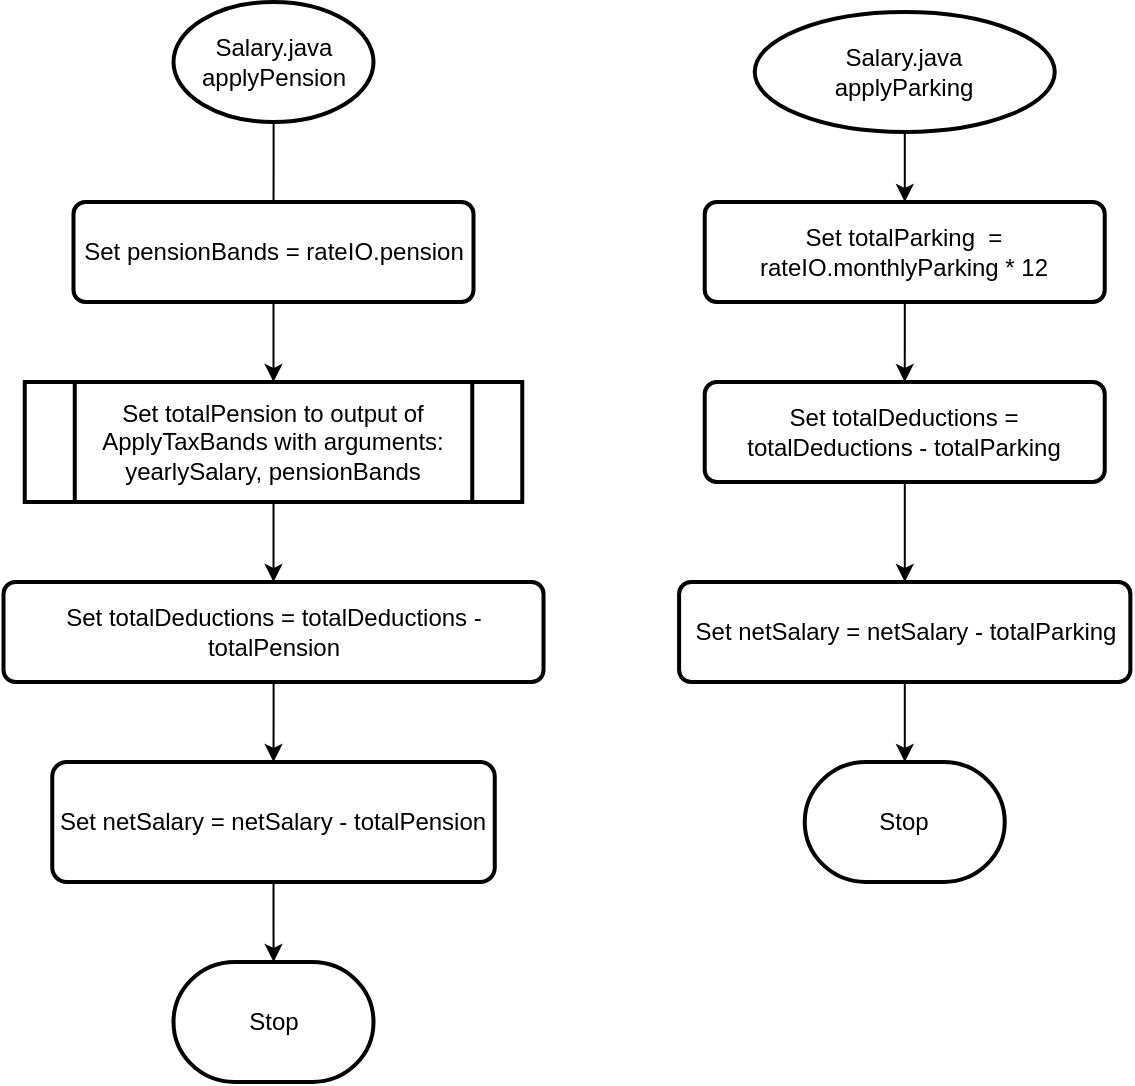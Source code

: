 <mxfile version="22.1.5" type="device">
  <diagram id="C5RBs43oDa-KdzZeNtuy" name="Page-1">
    <mxGraphModel dx="2440" dy="1344" grid="1" gridSize="10" guides="1" tooltips="1" connect="1" arrows="1" fold="1" page="1" pageScale="1" pageWidth="827" pageHeight="1169" math="0" shadow="0">
      <root>
        <mxCell id="WIyWlLk6GJQsqaUBKTNV-0" />
        <mxCell id="WIyWlLk6GJQsqaUBKTNV-1" parent="WIyWlLk6GJQsqaUBKTNV-0" />
        <mxCell id="NMCbXyKGvZApDvs_OIJ3-25" value="" style="edgeStyle=orthogonalEdgeStyle;rounded=0;orthogonalLoop=1;jettySize=auto;html=1;" edge="1" parent="WIyWlLk6GJQsqaUBKTNV-1" source="NMCbXyKGvZApDvs_OIJ3-26">
          <mxGeometry relative="1" as="geometry">
            <mxPoint x="148.75" y="140" as="targetPoint" />
          </mxGeometry>
        </mxCell>
        <mxCell id="NMCbXyKGvZApDvs_OIJ3-26" value="Salary.java&lt;br&gt;applyPension" style="strokeWidth=2;html=1;shape=mxgraph.flowchart.start_1;whiteSpace=wrap;" vertex="1" parent="WIyWlLk6GJQsqaUBKTNV-1">
          <mxGeometry x="98.75" y="30" width="100" height="60" as="geometry" />
        </mxCell>
        <mxCell id="NMCbXyKGvZApDvs_OIJ3-27" value="" style="edgeStyle=orthogonalEdgeStyle;rounded=0;orthogonalLoop=1;jettySize=auto;html=1;" edge="1" parent="WIyWlLk6GJQsqaUBKTNV-1" source="NMCbXyKGvZApDvs_OIJ3-28" target="NMCbXyKGvZApDvs_OIJ3-41">
          <mxGeometry relative="1" as="geometry" />
        </mxCell>
        <mxCell id="NMCbXyKGvZApDvs_OIJ3-28" value="Salary.java&lt;br&gt;applyParking" style="strokeWidth=2;html=1;shape=mxgraph.flowchart.start_1;whiteSpace=wrap;" vertex="1" parent="WIyWlLk6GJQsqaUBKTNV-1">
          <mxGeometry x="389.37" y="35" width="150" height="60" as="geometry" />
        </mxCell>
        <mxCell id="NMCbXyKGvZApDvs_OIJ3-29" value="" style="edgeStyle=orthogonalEdgeStyle;rounded=0;orthogonalLoop=1;jettySize=auto;html=1;" edge="1" parent="WIyWlLk6GJQsqaUBKTNV-1" source="NMCbXyKGvZApDvs_OIJ3-30" target="NMCbXyKGvZApDvs_OIJ3-34">
          <mxGeometry relative="1" as="geometry" />
        </mxCell>
        <mxCell id="NMCbXyKGvZApDvs_OIJ3-30" value="Set totalPension to output of ApplyTaxBands with arguments:&lt;div&gt;yearlySalary, pensionBands&lt;br&gt;&lt;/div&gt;" style="shape=process;whiteSpace=wrap;html=1;backgroundOutline=1;strokeWidth=2;" vertex="1" parent="WIyWlLk6GJQsqaUBKTNV-1">
          <mxGeometry x="24.38" y="220" width="248.75" height="60" as="geometry" />
        </mxCell>
        <mxCell id="NMCbXyKGvZApDvs_OIJ3-31" value="" style="edgeStyle=orthogonalEdgeStyle;rounded=0;orthogonalLoop=1;jettySize=auto;html=1;" edge="1" parent="WIyWlLk6GJQsqaUBKTNV-1" source="NMCbXyKGvZApDvs_OIJ3-32" target="NMCbXyKGvZApDvs_OIJ3-30">
          <mxGeometry relative="1" as="geometry" />
        </mxCell>
        <mxCell id="NMCbXyKGvZApDvs_OIJ3-32" value="Set pensionBands = rateIO.pension" style="whiteSpace=wrap;html=1;strokeWidth=2;rounded=1;arcSize=12;" vertex="1" parent="WIyWlLk6GJQsqaUBKTNV-1">
          <mxGeometry x="48.75" y="130" width="200" height="50" as="geometry" />
        </mxCell>
        <mxCell id="NMCbXyKGvZApDvs_OIJ3-33" value="" style="edgeStyle=orthogonalEdgeStyle;rounded=0;orthogonalLoop=1;jettySize=auto;html=1;" edge="1" parent="WIyWlLk6GJQsqaUBKTNV-1" source="NMCbXyKGvZApDvs_OIJ3-34" target="NMCbXyKGvZApDvs_OIJ3-36">
          <mxGeometry relative="1" as="geometry" />
        </mxCell>
        <mxCell id="NMCbXyKGvZApDvs_OIJ3-34" value="Set totalDeductions = totalDeductions - totalPension" style="whiteSpace=wrap;html=1;strokeWidth=2;rounded=1;arcSize=12;" vertex="1" parent="WIyWlLk6GJQsqaUBKTNV-1">
          <mxGeometry x="13.76" y="320" width="270" height="50" as="geometry" />
        </mxCell>
        <mxCell id="NMCbXyKGvZApDvs_OIJ3-35" value="" style="edgeStyle=orthogonalEdgeStyle;rounded=0;orthogonalLoop=1;jettySize=auto;html=1;" edge="1" parent="WIyWlLk6GJQsqaUBKTNV-1" source="NMCbXyKGvZApDvs_OIJ3-36" target="NMCbXyKGvZApDvs_OIJ3-37">
          <mxGeometry relative="1" as="geometry" />
        </mxCell>
        <mxCell id="NMCbXyKGvZApDvs_OIJ3-36" value="Set netSalary = netSalary - totalPension" style="whiteSpace=wrap;html=1;strokeWidth=2;rounded=1;arcSize=12;" vertex="1" parent="WIyWlLk6GJQsqaUBKTNV-1">
          <mxGeometry x="38.13" y="410" width="221.25" height="60" as="geometry" />
        </mxCell>
        <mxCell id="NMCbXyKGvZApDvs_OIJ3-37" value="Stop" style="strokeWidth=2;html=1;shape=mxgraph.flowchart.terminator;whiteSpace=wrap;" vertex="1" parent="WIyWlLk6GJQsqaUBKTNV-1">
          <mxGeometry x="98.75" y="510" width="100" height="60" as="geometry" />
        </mxCell>
        <mxCell id="NMCbXyKGvZApDvs_OIJ3-40" value="" style="edgeStyle=orthogonalEdgeStyle;rounded=0;orthogonalLoop=1;jettySize=auto;html=1;" edge="1" parent="WIyWlLk6GJQsqaUBKTNV-1" source="NMCbXyKGvZApDvs_OIJ3-41">
          <mxGeometry relative="1" as="geometry">
            <mxPoint x="464.37" y="220" as="targetPoint" />
          </mxGeometry>
        </mxCell>
        <mxCell id="NMCbXyKGvZApDvs_OIJ3-41" value="Set totalParking&amp;nbsp; = rateIO.monthlyParking * 12" style="whiteSpace=wrap;html=1;strokeWidth=2;rounded=1;arcSize=12;" vertex="1" parent="WIyWlLk6GJQsqaUBKTNV-1">
          <mxGeometry x="364.37" y="130" width="200" height="50" as="geometry" />
        </mxCell>
        <mxCell id="NMCbXyKGvZApDvs_OIJ3-42" value="" style="edgeStyle=orthogonalEdgeStyle;rounded=0;orthogonalLoop=1;jettySize=auto;html=1;" edge="1" parent="WIyWlLk6GJQsqaUBKTNV-1" source="NMCbXyKGvZApDvs_OIJ3-43" target="NMCbXyKGvZApDvs_OIJ3-45">
          <mxGeometry relative="1" as="geometry" />
        </mxCell>
        <mxCell id="NMCbXyKGvZApDvs_OIJ3-43" value="Set totalDeductions = totalDeductions - totalParking" style="whiteSpace=wrap;html=1;strokeWidth=2;rounded=1;arcSize=12;" vertex="1" parent="WIyWlLk6GJQsqaUBKTNV-1">
          <mxGeometry x="364.37" y="220" width="200" height="50" as="geometry" />
        </mxCell>
        <mxCell id="NMCbXyKGvZApDvs_OIJ3-44" value="" style="edgeStyle=orthogonalEdgeStyle;rounded=0;orthogonalLoop=1;jettySize=auto;html=1;" edge="1" parent="WIyWlLk6GJQsqaUBKTNV-1" source="NMCbXyKGvZApDvs_OIJ3-45" target="NMCbXyKGvZApDvs_OIJ3-46">
          <mxGeometry relative="1" as="geometry" />
        </mxCell>
        <mxCell id="NMCbXyKGvZApDvs_OIJ3-45" value="Set netSalary = netSalary - totalParking" style="whiteSpace=wrap;html=1;strokeWidth=2;rounded=1;arcSize=12;" vertex="1" parent="WIyWlLk6GJQsqaUBKTNV-1">
          <mxGeometry x="351.55" y="320" width="225.63" height="50" as="geometry" />
        </mxCell>
        <mxCell id="NMCbXyKGvZApDvs_OIJ3-46" value="Stop" style="strokeWidth=2;html=1;shape=mxgraph.flowchart.terminator;whiteSpace=wrap;" vertex="1" parent="WIyWlLk6GJQsqaUBKTNV-1">
          <mxGeometry x="414.37" y="410" width="100" height="60" as="geometry" />
        </mxCell>
      </root>
    </mxGraphModel>
  </diagram>
</mxfile>
